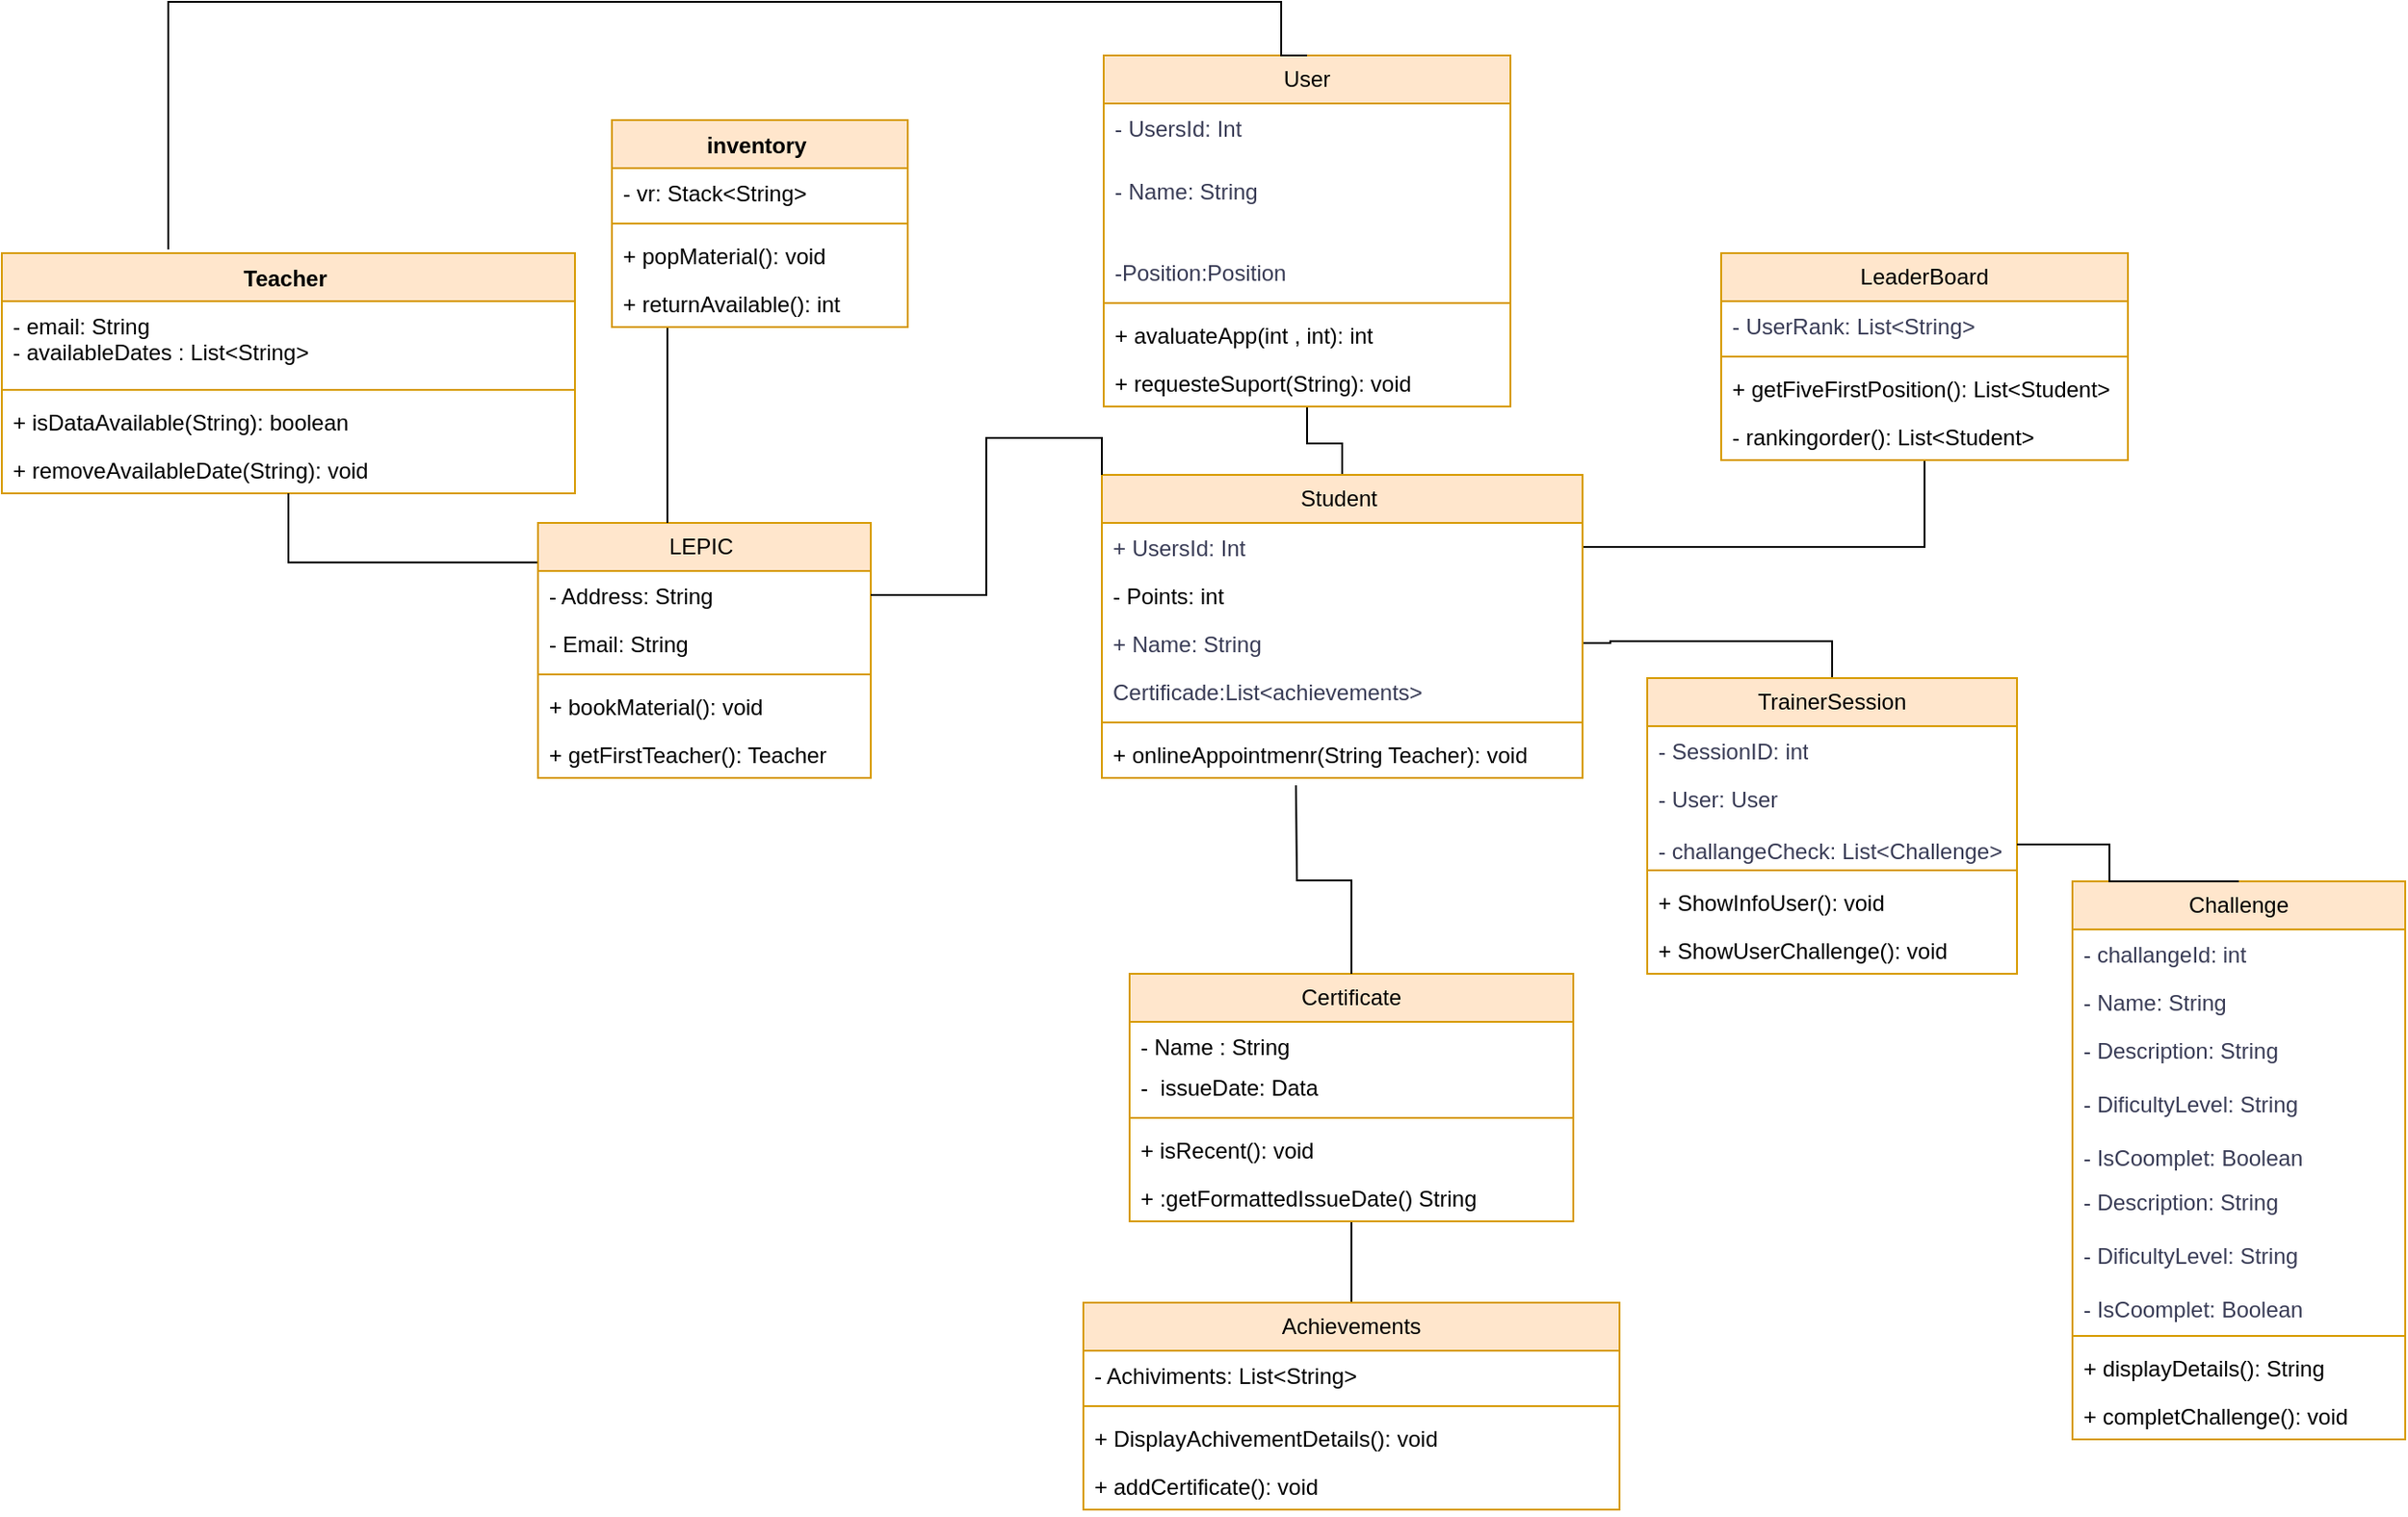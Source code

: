 <mxfile version="24.5.4" type="github">
  <diagram id="C5RBs43oDa-KdzZeNtuy" name="Page-1">
    <mxGraphModel dx="4027" dy="4440" grid="1" gridSize="10" guides="1" tooltips="1" connect="1" arrows="1" fold="1" page="1" pageScale="1" pageWidth="827" pageHeight="1169" math="0" shadow="0">
      <root>
        <mxCell id="WIyWlLk6GJQsqaUBKTNV-0" />
        <mxCell id="WIyWlLk6GJQsqaUBKTNV-1" parent="WIyWlLk6GJQsqaUBKTNV-0" />
        <mxCell id="7IEE07Ycxu9qhhNvllxC-4" style="edgeStyle=orthogonalEdgeStyle;rounded=0;orthogonalLoop=1;jettySize=auto;html=1;entryX=0.5;entryY=0;entryDx=0;entryDy=0;endArrow=none;endFill=0;" parent="WIyWlLk6GJQsqaUBKTNV-1" source="fk5A66dQUuhc27mmWUz8-0" target="Ur9Oy-jZmF4Y7NmQJ2gO-0" edge="1">
          <mxGeometry relative="1" as="geometry" />
        </mxCell>
        <mxCell id="fk5A66dQUuhc27mmWUz8-0" value="User" style="swimlane;fontStyle=0;childLayout=stackLayout;horizontal=1;startSize=26;fillColor=#ffe6cc;horizontalStack=0;resizeParent=1;resizeParentMax=0;resizeLast=0;collapsible=1;marginBottom=0;whiteSpace=wrap;html=1;labelBackgroundColor=none;strokeColor=#d79b00;" parent="WIyWlLk6GJQsqaUBKTNV-1" vertex="1">
          <mxGeometry x="-1844" y="-2865" width="220" height="190" as="geometry" />
        </mxCell>
        <mxCell id="fk5A66dQUuhc27mmWUz8-1" value="- UsersId: Int" style="text;strokeColor=none;fillColor=none;align=left;verticalAlign=top;spacingLeft=4;spacingRight=4;overflow=hidden;rotatable=0;points=[[0,0.5],[1,0.5]];portConstraint=eastwest;whiteSpace=wrap;html=1;labelBackgroundColor=none;fontColor=#393C56;" parent="fk5A66dQUuhc27mmWUz8-0" vertex="1">
          <mxGeometry y="26" width="220" height="34" as="geometry" />
        </mxCell>
        <mxCell id="fk5A66dQUuhc27mmWUz8-2" value="- Name: String" style="text;strokeColor=none;fillColor=none;align=left;verticalAlign=top;spacingLeft=4;spacingRight=4;overflow=hidden;rotatable=0;points=[[0,0.5],[1,0.5]];portConstraint=eastwest;whiteSpace=wrap;html=1;labelBackgroundColor=none;fontColor=#393C56;" parent="fk5A66dQUuhc27mmWUz8-0" vertex="1">
          <mxGeometry y="60" width="220" height="30" as="geometry" />
        </mxCell>
        <mxCell id="fk5A66dQUuhc27mmWUz8-3" value="&lt;div&gt;&lt;br&gt;&lt;/div&gt;&lt;div&gt;&lt;div&gt;-Position:Position&lt;/div&gt;&lt;/div&gt;" style="text;strokeColor=none;fillColor=none;align=left;verticalAlign=top;spacingLeft=4;spacingRight=4;overflow=hidden;rotatable=0;points=[[0,0.5],[1,0.5]];portConstraint=eastwest;whiteSpace=wrap;html=1;labelBackgroundColor=none;fontColor=#393C56;" parent="fk5A66dQUuhc27mmWUz8-0" vertex="1">
          <mxGeometry y="90" width="220" height="40" as="geometry" />
        </mxCell>
        <mxCell id="DQ3dYUAhdpfFQpZVL_5p-2" value="" style="line;strokeWidth=1;fillColor=none;align=left;verticalAlign=middle;spacingTop=-1;spacingLeft=3;spacingRight=3;rotatable=0;labelPosition=right;points=[];portConstraint=eastwest;strokeColor=inherit;" parent="fk5A66dQUuhc27mmWUz8-0" vertex="1">
          <mxGeometry y="130" width="220" height="8" as="geometry" />
        </mxCell>
        <mxCell id="DQ3dYUAhdpfFQpZVL_5p-0" value="+ avaluateApp(int , int): int" style="text;strokeColor=none;fillColor=none;align=left;verticalAlign=top;spacingLeft=4;spacingRight=4;overflow=hidden;rotatable=0;points=[[0,0.5],[1,0.5]];portConstraint=eastwest;whiteSpace=wrap;html=1;" parent="fk5A66dQUuhc27mmWUz8-0" vertex="1">
          <mxGeometry y="138" width="220" height="26" as="geometry" />
        </mxCell>
        <mxCell id="DQ3dYUAhdpfFQpZVL_5p-1" value="+ requesteSuport(String): void" style="text;strokeColor=none;fillColor=none;align=left;verticalAlign=top;spacingLeft=4;spacingRight=4;overflow=hidden;rotatable=0;points=[[0,0.5],[1,0.5]];portConstraint=eastwest;whiteSpace=wrap;html=1;" parent="fk5A66dQUuhc27mmWUz8-0" vertex="1">
          <mxGeometry y="164" width="220" height="26" as="geometry" />
        </mxCell>
        <mxCell id="7IEE07Ycxu9qhhNvllxC-5" style="edgeStyle=orthogonalEdgeStyle;rounded=0;orthogonalLoop=1;jettySize=auto;html=1;endArrow=none;endFill=0;" parent="WIyWlLk6GJQsqaUBKTNV-1" source="fk5A66dQUuhc27mmWUz8-4" target="7IEE07Ycxu9qhhNvllxC-3" edge="1">
          <mxGeometry relative="1" as="geometry" />
        </mxCell>
        <mxCell id="fk5A66dQUuhc27mmWUz8-4" value="LeaderBoard" style="swimlane;fontStyle=0;childLayout=stackLayout;horizontal=1;startSize=26;fillColor=#ffe6cc;horizontalStack=0;resizeParent=1;resizeParentMax=0;resizeLast=0;collapsible=1;marginBottom=0;whiteSpace=wrap;html=1;labelBackgroundColor=none;strokeColor=#d79b00;" parent="WIyWlLk6GJQsqaUBKTNV-1" vertex="1">
          <mxGeometry x="-1510" y="-2758" width="220" height="112" as="geometry" />
        </mxCell>
        <mxCell id="fk5A66dQUuhc27mmWUz8-5" value="- UserRank: List&amp;lt;String&amp;gt;" style="text;strokeColor=none;fillColor=none;align=left;verticalAlign=top;spacingLeft=4;spacingRight=4;overflow=hidden;rotatable=0;points=[[0,0.5],[1,0.5]];portConstraint=eastwest;whiteSpace=wrap;html=1;labelBackgroundColor=none;fontColor=#393C56;" parent="fk5A66dQUuhc27mmWUz8-4" vertex="1">
          <mxGeometry y="26" width="220" height="26" as="geometry" />
        </mxCell>
        <mxCell id="IDRMLZmppARLlxGSJu4l-22" value="" style="line;strokeWidth=1;fillColor=none;align=left;verticalAlign=middle;spacingTop=-1;spacingLeft=3;spacingRight=3;rotatable=0;labelPosition=right;points=[];portConstraint=eastwest;strokeColor=inherit;" parent="fk5A66dQUuhc27mmWUz8-4" vertex="1">
          <mxGeometry y="52" width="220" height="8" as="geometry" />
        </mxCell>
        <mxCell id="IDRMLZmppARLlxGSJu4l-24" value="+ getFiveFirstPosition(): List&amp;lt;Student&amp;gt;&amp;nbsp;" style="text;strokeColor=none;fillColor=none;align=left;verticalAlign=top;spacingLeft=4;spacingRight=4;overflow=hidden;rotatable=0;points=[[0,0.5],[1,0.5]];portConstraint=eastwest;whiteSpace=wrap;html=1;" parent="fk5A66dQUuhc27mmWUz8-4" vertex="1">
          <mxGeometry y="60" width="220" height="26" as="geometry" />
        </mxCell>
        <mxCell id="IDRMLZmppARLlxGSJu4l-23" value="- rankingorder(): List&amp;lt;Student&amp;gt;" style="text;strokeColor=none;fillColor=none;align=left;verticalAlign=top;spacingLeft=4;spacingRight=4;overflow=hidden;rotatable=0;points=[[0,0.5],[1,0.5]];portConstraint=eastwest;whiteSpace=wrap;html=1;" parent="fk5A66dQUuhc27mmWUz8-4" vertex="1">
          <mxGeometry y="86" width="220" height="26" as="geometry" />
        </mxCell>
        <mxCell id="7IEE07Ycxu9qhhNvllxC-6" style="edgeStyle=orthogonalEdgeStyle;rounded=0;orthogonalLoop=1;jettySize=auto;html=1;entryX=1;entryY=0.5;entryDx=0;entryDy=0;endArrow=none;endFill=0;" parent="WIyWlLk6GJQsqaUBKTNV-1" source="fk5A66dQUuhc27mmWUz8-8" target="7IEE07Ycxu9qhhNvllxC-1" edge="1">
          <mxGeometry relative="1" as="geometry" />
        </mxCell>
        <mxCell id="fk5A66dQUuhc27mmWUz8-8" value="TrainerSession" style="swimlane;fontStyle=0;childLayout=stackLayout;horizontal=1;startSize=26;fillColor=#ffe6cc;horizontalStack=0;resizeParent=1;resizeParentMax=0;resizeLast=0;collapsible=1;marginBottom=0;whiteSpace=wrap;html=1;labelBackgroundColor=none;strokeColor=#d79b00;" parent="WIyWlLk6GJQsqaUBKTNV-1" vertex="1">
          <mxGeometry x="-1550" y="-2528" width="200" height="160" as="geometry" />
        </mxCell>
        <mxCell id="fk5A66dQUuhc27mmWUz8-9" value="- SessionID: int" style="text;strokeColor=none;fillColor=none;align=left;verticalAlign=top;spacingLeft=4;spacingRight=4;overflow=hidden;rotatable=0;points=[[0,0.5],[1,0.5]];portConstraint=eastwest;whiteSpace=wrap;html=1;labelBackgroundColor=none;fontColor=#393C56;" parent="fk5A66dQUuhc27mmWUz8-8" vertex="1">
          <mxGeometry y="26" width="200" height="26" as="geometry" />
        </mxCell>
        <mxCell id="fk5A66dQUuhc27mmWUz8-10" value="- User: User" style="text;strokeColor=none;fillColor=none;align=left;verticalAlign=top;spacingLeft=4;spacingRight=4;overflow=hidden;rotatable=0;points=[[0,0.5],[1,0.5]];portConstraint=eastwest;whiteSpace=wrap;html=1;labelBackgroundColor=none;fontColor=#393C56;" parent="fk5A66dQUuhc27mmWUz8-8" vertex="1">
          <mxGeometry y="52" width="200" height="28" as="geometry" />
        </mxCell>
        <mxCell id="fk5A66dQUuhc27mmWUz8-11" value="- challangeCheck: List&amp;lt;Challenge&amp;gt;&lt;div&gt;&lt;br&gt;&lt;/div&gt;&lt;div&gt;&lt;div&gt;&lt;br&gt;&lt;/div&gt;&lt;/div&gt;" style="text;strokeColor=none;fillColor=none;align=left;verticalAlign=top;spacingLeft=4;spacingRight=4;overflow=hidden;rotatable=0;points=[[0,0.5],[1,0.5]];portConstraint=eastwest;whiteSpace=wrap;html=1;labelBackgroundColor=none;fontColor=#393C56;" parent="fk5A66dQUuhc27mmWUz8-8" vertex="1">
          <mxGeometry y="80" width="200" height="20" as="geometry" />
        </mxCell>
        <mxCell id="IDRMLZmppARLlxGSJu4l-21" value="" style="line;strokeWidth=1;fillColor=none;align=left;verticalAlign=middle;spacingTop=-1;spacingLeft=3;spacingRight=3;rotatable=0;labelPosition=right;points=[];portConstraint=eastwest;strokeColor=inherit;" parent="fk5A66dQUuhc27mmWUz8-8" vertex="1">
          <mxGeometry y="100" width="200" height="8" as="geometry" />
        </mxCell>
        <mxCell id="IDRMLZmppARLlxGSJu4l-17" value="+ ShowInfoUser(): void" style="text;strokeColor=none;fillColor=none;align=left;verticalAlign=top;spacingLeft=4;spacingRight=4;overflow=hidden;rotatable=0;points=[[0,0.5],[1,0.5]];portConstraint=eastwest;whiteSpace=wrap;html=1;" parent="fk5A66dQUuhc27mmWUz8-8" vertex="1">
          <mxGeometry y="108" width="200" height="26" as="geometry" />
        </mxCell>
        <mxCell id="IDRMLZmppARLlxGSJu4l-26" value="+ ShowUserChallenge(): void" style="text;strokeColor=none;fillColor=none;align=left;verticalAlign=top;spacingLeft=4;spacingRight=4;overflow=hidden;rotatable=0;points=[[0,0.5],[1,0.5]];portConstraint=eastwest;whiteSpace=wrap;html=1;" parent="fk5A66dQUuhc27mmWUz8-8" vertex="1">
          <mxGeometry y="134" width="200" height="26" as="geometry" />
        </mxCell>
        <mxCell id="fk5A66dQUuhc27mmWUz8-12" value="Challenge" style="swimlane;fontStyle=0;childLayout=stackLayout;horizontal=1;startSize=26;fillColor=#ffe6cc;horizontalStack=0;resizeParent=1;resizeParentMax=0;resizeLast=0;collapsible=1;marginBottom=0;whiteSpace=wrap;html=1;labelBackgroundColor=none;strokeColor=#d79b00;" parent="WIyWlLk6GJQsqaUBKTNV-1" vertex="1">
          <mxGeometry x="-1320" y="-2418" width="180" height="302" as="geometry" />
        </mxCell>
        <mxCell id="fk5A66dQUuhc27mmWUz8-13" value="- challangeId: int" style="text;strokeColor=none;fillColor=none;align=left;verticalAlign=top;spacingLeft=4;spacingRight=4;overflow=hidden;rotatable=0;points=[[0,0.5],[1,0.5]];portConstraint=eastwest;whiteSpace=wrap;html=1;labelBackgroundColor=none;fontColor=#393C56;" parent="fk5A66dQUuhc27mmWUz8-12" vertex="1">
          <mxGeometry y="26" width="180" height="26" as="geometry" />
        </mxCell>
        <mxCell id="fk5A66dQUuhc27mmWUz8-14" value="- Name: String" style="text;strokeColor=none;fillColor=none;align=left;verticalAlign=top;spacingLeft=4;spacingRight=4;overflow=hidden;rotatable=0;points=[[0,0.5],[1,0.5]];portConstraint=eastwest;whiteSpace=wrap;html=1;labelBackgroundColor=none;fontColor=#393C56;" parent="fk5A66dQUuhc27mmWUz8-12" vertex="1">
          <mxGeometry y="52" width="180" height="26" as="geometry" />
        </mxCell>
        <mxCell id="7ymNYjOMkdBpTmRSXwCc-16" value="- Description: String&lt;div&gt;&lt;br&gt;&lt;/div&gt;&lt;div&gt;- DificultyLevel: String&lt;br&gt;&lt;/div&gt;&lt;div&gt;&lt;br&gt;&lt;/div&gt;&lt;div&gt;- IsCoomplet: Boolean&lt;br&gt;&lt;/div&gt;" style="text;strokeColor=none;fillColor=none;align=left;verticalAlign=top;spacingLeft=4;spacingRight=4;overflow=hidden;rotatable=0;points=[[0,0.5],[1,0.5]];portConstraint=eastwest;whiteSpace=wrap;html=1;labelBackgroundColor=none;fontColor=#393C56;" parent="fk5A66dQUuhc27mmWUz8-12" vertex="1">
          <mxGeometry y="78" width="180" height="82" as="geometry" />
        </mxCell>
        <mxCell id="fk5A66dQUuhc27mmWUz8-15" value="- Description: String&lt;div&gt;&lt;br&gt;&lt;/div&gt;&lt;div&gt;- DificultyLevel: String&lt;br&gt;&lt;/div&gt;&lt;div&gt;&lt;br&gt;&lt;/div&gt;&lt;div&gt;- IsCoomplet: Boolean&lt;br&gt;&lt;/div&gt;" style="text;strokeColor=none;fillColor=none;align=left;verticalAlign=top;spacingLeft=4;spacingRight=4;overflow=hidden;rotatable=0;points=[[0,0.5],[1,0.5]];portConstraint=eastwest;whiteSpace=wrap;html=1;labelBackgroundColor=none;fontColor=#393C56;" parent="fk5A66dQUuhc27mmWUz8-12" vertex="1">
          <mxGeometry y="160" width="180" height="82" as="geometry" />
        </mxCell>
        <mxCell id="IDRMLZmppARLlxGSJu4l-14" value="" style="line;strokeWidth=1;fillColor=none;align=left;verticalAlign=middle;spacingTop=-1;spacingLeft=3;spacingRight=3;rotatable=0;labelPosition=right;points=[];portConstraint=eastwest;strokeColor=inherit;" parent="fk5A66dQUuhc27mmWUz8-12" vertex="1">
          <mxGeometry y="242" width="180" height="8" as="geometry" />
        </mxCell>
        <mxCell id="IDRMLZmppARLlxGSJu4l-15" value="+ displayDetails(): String" style="text;strokeColor=none;fillColor=none;align=left;verticalAlign=top;spacingLeft=4;spacingRight=4;overflow=hidden;rotatable=0;points=[[0,0.5],[1,0.5]];portConstraint=eastwest;whiteSpace=wrap;html=1;" parent="fk5A66dQUuhc27mmWUz8-12" vertex="1">
          <mxGeometry y="250" width="180" height="26" as="geometry" />
        </mxCell>
        <mxCell id="IDRMLZmppARLlxGSJu4l-13" value="+ completChallenge(): void" style="text;strokeColor=none;fillColor=none;align=left;verticalAlign=top;spacingLeft=4;spacingRight=4;overflow=hidden;rotatable=0;points=[[0,0.5],[1,0.5]];portConstraint=eastwest;whiteSpace=wrap;html=1;" parent="fk5A66dQUuhc27mmWUz8-12" vertex="1">
          <mxGeometry y="276" width="180" height="26" as="geometry" />
        </mxCell>
        <mxCell id="fk5A66dQUuhc27mmWUz8-16" style="edgeStyle=orthogonalEdgeStyle;rounded=0;orthogonalLoop=1;jettySize=auto;html=1;entryX=0.5;entryY=0;entryDx=0;entryDy=0;fontColor=#393C56;endArrow=none;endFill=0;" parent="WIyWlLk6GJQsqaUBKTNV-1" source="fk5A66dQUuhc27mmWUz8-11" target="fk5A66dQUuhc27mmWUz8-12" edge="1">
          <mxGeometry relative="1" as="geometry">
            <Array as="points">
              <mxPoint x="-1300" y="-2438" />
            </Array>
          </mxGeometry>
        </mxCell>
        <mxCell id="IDRMLZmppARLlxGSJu4l-3" style="edgeStyle=orthogonalEdgeStyle;rounded=0;orthogonalLoop=1;jettySize=auto;html=1;entryX=0.5;entryY=1;entryDx=0;entryDy=0;endArrow=none;endFill=0;" parent="WIyWlLk6GJQsqaUBKTNV-1" source="RrUC9_B6qjAz67yPAkb7-8" target="7ymNYjOMkdBpTmRSXwCc-20" edge="1">
          <mxGeometry relative="1" as="geometry" />
        </mxCell>
        <mxCell id="RrUC9_B6qjAz67yPAkb7-8" value="Achievements" style="swimlane;fontStyle=0;childLayout=stackLayout;horizontal=1;startSize=26;fillColor=#ffe6cc;horizontalStack=0;resizeParent=1;resizeParentMax=0;resizeLast=0;collapsible=1;marginBottom=0;whiteSpace=wrap;html=1;strokeColor=#d79b00;" parent="WIyWlLk6GJQsqaUBKTNV-1" vertex="1">
          <mxGeometry x="-1855" y="-2190" width="290" height="112" as="geometry" />
        </mxCell>
        <mxCell id="IDRMLZmppARLlxGSJu4l-10" value="- Achiviments: List&amp;lt;String&amp;gt;" style="text;strokeColor=none;fillColor=none;align=left;verticalAlign=top;spacingLeft=4;spacingRight=4;overflow=hidden;rotatable=0;points=[[0,0.5],[1,0.5]];portConstraint=eastwest;whiteSpace=wrap;html=1;" parent="RrUC9_B6qjAz67yPAkb7-8" vertex="1">
          <mxGeometry y="26" width="290" height="26" as="geometry" />
        </mxCell>
        <mxCell id="IDRMLZmppARLlxGSJu4l-9" value="" style="line;strokeWidth=1;fillColor=none;align=left;verticalAlign=middle;spacingTop=-1;spacingLeft=3;spacingRight=3;rotatable=0;labelPosition=right;points=[];portConstraint=eastwest;strokeColor=inherit;" parent="RrUC9_B6qjAz67yPAkb7-8" vertex="1">
          <mxGeometry y="52" width="290" height="8" as="geometry" />
        </mxCell>
        <mxCell id="RrUC9_B6qjAz67yPAkb7-9" value="+ DisplayAchivementDetails(): void&amp;nbsp;&amp;nbsp;&lt;div&gt;&lt;br&gt;&lt;/div&gt;" style="text;strokeColor=none;fillColor=none;align=left;verticalAlign=top;spacingLeft=4;spacingRight=4;overflow=hidden;rotatable=0;points=[[0,0.5],[1,0.5]];portConstraint=eastwest;whiteSpace=wrap;html=1;" parent="RrUC9_B6qjAz67yPAkb7-8" vertex="1">
          <mxGeometry y="60" width="290" height="26" as="geometry" />
        </mxCell>
        <mxCell id="IDRMLZmppARLlxGSJu4l-12" value="+ addCertificate(): void" style="text;strokeColor=none;fillColor=none;align=left;verticalAlign=top;spacingLeft=4;spacingRight=4;overflow=hidden;rotatable=0;points=[[0,0.5],[1,0.5]];portConstraint=eastwest;whiteSpace=wrap;html=1;" parent="RrUC9_B6qjAz67yPAkb7-8" vertex="1">
          <mxGeometry y="86" width="290" height="26" as="geometry" />
        </mxCell>
        <mxCell id="7ymNYjOMkdBpTmRSXwCc-20" value="Certificate" style="swimlane;fontStyle=0;childLayout=stackLayout;horizontal=1;startSize=26;fillColor=#ffe6cc;horizontalStack=0;resizeParent=1;resizeParentMax=0;resizeLast=0;collapsible=1;marginBottom=0;whiteSpace=wrap;html=1;strokeColor=#d79b00;" parent="WIyWlLk6GJQsqaUBKTNV-1" vertex="1">
          <mxGeometry x="-1830" y="-2368" width="240" height="134" as="geometry" />
        </mxCell>
        <mxCell id="7ymNYjOMkdBpTmRSXwCc-21" value="- Name : String" style="text;strokeColor=none;fillColor=none;align=left;verticalAlign=top;spacingLeft=4;spacingRight=4;overflow=hidden;rotatable=0;points=[[0,0.5],[1,0.5]];portConstraint=eastwest;whiteSpace=wrap;html=1;" parent="7ymNYjOMkdBpTmRSXwCc-20" vertex="1">
          <mxGeometry y="26" width="240" height="22" as="geometry" />
        </mxCell>
        <mxCell id="7ymNYjOMkdBpTmRSXwCc-22" value="-&amp;nbsp; issueDate: Data&amp;nbsp;" style="text;strokeColor=none;fillColor=none;align=left;verticalAlign=top;spacingLeft=4;spacingRight=4;overflow=hidden;rotatable=0;points=[[0,0.5],[1,0.5]];portConstraint=eastwest;whiteSpace=wrap;html=1;" parent="7ymNYjOMkdBpTmRSXwCc-20" vertex="1">
          <mxGeometry y="48" width="240" height="26" as="geometry" />
        </mxCell>
        <mxCell id="IDRMLZmppARLlxGSJu4l-0" value="" style="line;strokeWidth=1;fillColor=none;align=left;verticalAlign=middle;spacingTop=-1;spacingLeft=3;spacingRight=3;rotatable=0;labelPosition=right;points=[];portConstraint=eastwest;strokeColor=inherit;" parent="7ymNYjOMkdBpTmRSXwCc-20" vertex="1">
          <mxGeometry y="74" width="240" height="8" as="geometry" />
        </mxCell>
        <mxCell id="IDRMLZmppARLlxGSJu4l-1" value="+ isRecent(): void&amp;nbsp;" style="text;strokeColor=none;fillColor=none;align=left;verticalAlign=top;spacingLeft=4;spacingRight=4;overflow=hidden;rotatable=0;points=[[0,0.5],[1,0.5]];portConstraint=eastwest;whiteSpace=wrap;html=1;" parent="7ymNYjOMkdBpTmRSXwCc-20" vertex="1">
          <mxGeometry y="82" width="240" height="26" as="geometry" />
        </mxCell>
        <mxCell id="IDRMLZmppARLlxGSJu4l-8" value="+ :getFormattedIssueDate() String" style="text;strokeColor=none;fillColor=none;align=left;verticalAlign=top;spacingLeft=4;spacingRight=4;overflow=hidden;rotatable=0;points=[[0,0.5],[1,0.5]];portConstraint=eastwest;whiteSpace=wrap;html=1;" parent="7ymNYjOMkdBpTmRSXwCc-20" vertex="1">
          <mxGeometry y="108" width="240" height="26" as="geometry" />
        </mxCell>
        <mxCell id="Ur9Oy-jZmF4Y7NmQJ2gO-0" value="Student&amp;nbsp;" style="swimlane;fontStyle=0;childLayout=stackLayout;horizontal=1;startSize=26;fillColor=#ffe6cc;horizontalStack=0;resizeParent=1;resizeParentMax=0;resizeLast=0;collapsible=1;marginBottom=0;whiteSpace=wrap;html=1;strokeColor=#d79b00;" parent="WIyWlLk6GJQsqaUBKTNV-1" vertex="1">
          <mxGeometry x="-1845" y="-2638" width="260" height="164" as="geometry" />
        </mxCell>
        <mxCell id="7IEE07Ycxu9qhhNvllxC-3" value="+ UsersId: Int" style="text;strokeColor=none;fillColor=none;align=left;verticalAlign=top;spacingLeft=4;spacingRight=4;overflow=hidden;rotatable=0;points=[[0,0.5],[1,0.5]];portConstraint=eastwest;whiteSpace=wrap;html=1;labelBackgroundColor=none;fontColor=#393C56;" parent="Ur9Oy-jZmF4Y7NmQJ2gO-0" vertex="1">
          <mxGeometry y="26" width="260" height="26" as="geometry" />
        </mxCell>
        <mxCell id="Ur9Oy-jZmF4Y7NmQJ2gO-2" value="- Points: int&amp;nbsp;" style="text;strokeColor=none;fillColor=none;align=left;verticalAlign=top;spacingLeft=4;spacingRight=4;overflow=hidden;rotatable=0;points=[[0,0.5],[1,0.5]];portConstraint=eastwest;whiteSpace=wrap;html=1;" parent="Ur9Oy-jZmF4Y7NmQJ2gO-0" vertex="1">
          <mxGeometry y="52" width="260" height="26" as="geometry" />
        </mxCell>
        <mxCell id="7IEE07Ycxu9qhhNvllxC-1" value="+ Name: String" style="text;strokeColor=none;fillColor=none;align=left;verticalAlign=top;spacingLeft=4;spacingRight=4;overflow=hidden;rotatable=0;points=[[0,0.5],[1,0.5]];portConstraint=eastwest;whiteSpace=wrap;html=1;labelBackgroundColor=none;fontColor=#393C56;" parent="Ur9Oy-jZmF4Y7NmQJ2gO-0" vertex="1">
          <mxGeometry y="78" width="260" height="26" as="geometry" />
        </mxCell>
        <mxCell id="Ur9Oy-jZmF4Y7NmQJ2gO-3" value="&lt;div style=&quot;color: rgb(57, 60, 86);&quot;&gt;Certificade:List&amp;lt;achievements&amp;gt;&lt;/div&gt;&lt;div&gt;&lt;br&gt;&lt;/div&gt;" style="text;strokeColor=none;fillColor=none;align=left;verticalAlign=top;spacingLeft=4;spacingRight=4;overflow=hidden;rotatable=0;points=[[0,0.5],[1,0.5]];portConstraint=eastwest;whiteSpace=wrap;html=1;" parent="Ur9Oy-jZmF4Y7NmQJ2gO-0" vertex="1">
          <mxGeometry y="104" width="260" height="26" as="geometry" />
        </mxCell>
        <mxCell id="Hh2tZyAxaGsBvuR2jyF8-7" value="" style="line;strokeWidth=1;fillColor=none;align=left;verticalAlign=middle;spacingTop=-1;spacingLeft=3;spacingRight=3;rotatable=0;labelPosition=right;points=[];portConstraint=eastwest;strokeColor=inherit;" vertex="1" parent="Ur9Oy-jZmF4Y7NmQJ2gO-0">
          <mxGeometry y="130" width="260" height="8" as="geometry" />
        </mxCell>
        <mxCell id="Hh2tZyAxaGsBvuR2jyF8-8" value="+ onlineAppointmenr(String Teacher): void&amp;nbsp;&amp;nbsp;" style="text;strokeColor=none;fillColor=none;align=left;verticalAlign=top;spacingLeft=4;spacingRight=4;overflow=hidden;rotatable=0;points=[[0,0.5],[1,0.5]];portConstraint=eastwest;whiteSpace=wrap;html=1;" vertex="1" parent="Ur9Oy-jZmF4Y7NmQJ2gO-0">
          <mxGeometry y="138" width="260" height="26" as="geometry" />
        </mxCell>
        <mxCell id="Ur9Oy-jZmF4Y7NmQJ2gO-4" value="LEPIC&amp;nbsp;" style="swimlane;fontStyle=0;childLayout=stackLayout;horizontal=1;startSize=26;fillColor=#ffe6cc;horizontalStack=0;resizeParent=1;resizeParentMax=0;resizeLast=0;collapsible=1;marginBottom=0;whiteSpace=wrap;html=1;strokeColor=#d79b00;" parent="WIyWlLk6GJQsqaUBKTNV-1" vertex="1">
          <mxGeometry x="-2150" y="-2612" width="180" height="138" as="geometry" />
        </mxCell>
        <mxCell id="Ur9Oy-jZmF4Y7NmQJ2gO-5" value="- Address: String" style="text;strokeColor=none;fillColor=none;align=left;verticalAlign=top;spacingLeft=4;spacingRight=4;overflow=hidden;rotatable=0;points=[[0,0.5],[1,0.5]];portConstraint=eastwest;whiteSpace=wrap;html=1;" parent="Ur9Oy-jZmF4Y7NmQJ2gO-4" vertex="1">
          <mxGeometry y="26" width="180" height="26" as="geometry" />
        </mxCell>
        <mxCell id="Ur9Oy-jZmF4Y7NmQJ2gO-6" value="- Email: String" style="text;strokeColor=none;fillColor=none;align=left;verticalAlign=top;spacingLeft=4;spacingRight=4;overflow=hidden;rotatable=0;points=[[0,0.5],[1,0.5]];portConstraint=eastwest;whiteSpace=wrap;html=1;" parent="Ur9Oy-jZmF4Y7NmQJ2gO-4" vertex="1">
          <mxGeometry y="52" width="180" height="26" as="geometry" />
        </mxCell>
        <mxCell id="Hh2tZyAxaGsBvuR2jyF8-0" value="" style="line;strokeWidth=1;fillColor=none;align=left;verticalAlign=middle;spacingTop=-1;spacingLeft=3;spacingRight=3;rotatable=0;labelPosition=right;points=[];portConstraint=eastwest;strokeColor=inherit;" vertex="1" parent="Ur9Oy-jZmF4Y7NmQJ2gO-4">
          <mxGeometry y="78" width="180" height="8" as="geometry" />
        </mxCell>
        <mxCell id="Ur9Oy-jZmF4Y7NmQJ2gO-7" value="+ bookMaterial(): void" style="text;strokeColor=none;fillColor=none;align=left;verticalAlign=top;spacingLeft=4;spacingRight=4;overflow=hidden;rotatable=0;points=[[0,0.5],[1,0.5]];portConstraint=eastwest;whiteSpace=wrap;html=1;" parent="Ur9Oy-jZmF4Y7NmQJ2gO-4" vertex="1">
          <mxGeometry y="86" width="180" height="26" as="geometry" />
        </mxCell>
        <mxCell id="Hh2tZyAxaGsBvuR2jyF8-1" value="+ getFirstTeacher(): Teacher&amp;nbsp;" style="text;strokeColor=none;fillColor=none;align=left;verticalAlign=top;spacingLeft=4;spacingRight=4;overflow=hidden;rotatable=0;points=[[0,0.5],[1,0.5]];portConstraint=eastwest;whiteSpace=wrap;html=1;" vertex="1" parent="Ur9Oy-jZmF4Y7NmQJ2gO-4">
          <mxGeometry y="112" width="180" height="26" as="geometry" />
        </mxCell>
        <mxCell id="7IEE07Ycxu9qhhNvllxC-11" style="edgeStyle=orthogonalEdgeStyle;rounded=0;orthogonalLoop=1;jettySize=auto;html=1;endArrow=none;endFill=0;" parent="WIyWlLk6GJQsqaUBKTNV-1" source="Ur9Oy-jZmF4Y7NmQJ2gO-9" target="Ur9Oy-jZmF4Y7NmQJ2gO-4" edge="1">
          <mxGeometry relative="1" as="geometry">
            <Array as="points">
              <mxPoint x="-2080" y="-2690" />
              <mxPoint x="-2080" y="-2690" />
            </Array>
          </mxGeometry>
        </mxCell>
        <mxCell id="Ur9Oy-jZmF4Y7NmQJ2gO-9" value="inventory&amp;nbsp;" style="swimlane;fontStyle=1;align=center;verticalAlign=top;childLayout=stackLayout;horizontal=1;startSize=26;horizontalStack=0;resizeParent=1;resizeParentMax=0;resizeLast=0;collapsible=1;marginBottom=0;whiteSpace=wrap;html=1;fillColor=#ffe6cc;strokeColor=#d79b00;" parent="WIyWlLk6GJQsqaUBKTNV-1" vertex="1">
          <mxGeometry x="-2110" y="-2830" width="160" height="112" as="geometry" />
        </mxCell>
        <mxCell id="Ur9Oy-jZmF4Y7NmQJ2gO-10" value="- vr: Stack&amp;lt;String&amp;gt;" style="text;strokeColor=none;fillColor=none;align=left;verticalAlign=top;spacingLeft=4;spacingRight=4;overflow=hidden;rotatable=0;points=[[0,0.5],[1,0.5]];portConstraint=eastwest;whiteSpace=wrap;html=1;" parent="Ur9Oy-jZmF4Y7NmQJ2gO-9" vertex="1">
          <mxGeometry y="26" width="160" height="26" as="geometry" />
        </mxCell>
        <mxCell id="Ur9Oy-jZmF4Y7NmQJ2gO-11" value="" style="line;strokeWidth=1;fillColor=none;align=left;verticalAlign=middle;spacingTop=-1;spacingLeft=3;spacingRight=3;rotatable=0;labelPosition=right;points=[];portConstraint=eastwest;strokeColor=inherit;" parent="Ur9Oy-jZmF4Y7NmQJ2gO-9" vertex="1">
          <mxGeometry y="52" width="160" height="8" as="geometry" />
        </mxCell>
        <mxCell id="IDRMLZmppARLlxGSJu4l-27" value="+ popMaterial(): void" style="text;strokeColor=none;fillColor=none;align=left;verticalAlign=top;spacingLeft=4;spacingRight=4;overflow=hidden;rotatable=0;points=[[0,0.5],[1,0.5]];portConstraint=eastwest;whiteSpace=wrap;html=1;" parent="Ur9Oy-jZmF4Y7NmQJ2gO-9" vertex="1">
          <mxGeometry y="60" width="160" height="26" as="geometry" />
        </mxCell>
        <mxCell id="IDRMLZmppARLlxGSJu4l-28" value="+ returnAvailable(): int" style="text;strokeColor=none;fillColor=none;align=left;verticalAlign=top;spacingLeft=4;spacingRight=4;overflow=hidden;rotatable=0;points=[[0,0.5],[1,0.5]];portConstraint=eastwest;whiteSpace=wrap;html=1;" parent="Ur9Oy-jZmF4Y7NmQJ2gO-9" vertex="1">
          <mxGeometry y="86" width="160" height="26" as="geometry" />
        </mxCell>
        <mxCell id="Ur9Oy-jZmF4Y7NmQJ2gO-13" value="Teacher&amp;nbsp;" style="swimlane;fontStyle=1;align=center;verticalAlign=top;childLayout=stackLayout;horizontal=1;startSize=26;horizontalStack=0;resizeParent=1;resizeParentMax=0;resizeLast=0;collapsible=1;marginBottom=0;whiteSpace=wrap;html=1;fillColor=#ffe6cc;strokeColor=#d79b00;" parent="WIyWlLk6GJQsqaUBKTNV-1" vertex="1">
          <mxGeometry x="-2440" y="-2758" width="310" height="130" as="geometry" />
        </mxCell>
        <mxCell id="Ur9Oy-jZmF4Y7NmQJ2gO-14" value="- email: String&lt;div&gt;- availableDates : List&amp;lt;String&amp;gt;&lt;/div&gt;" style="text;strokeColor=none;fillColor=none;align=left;verticalAlign=top;spacingLeft=4;spacingRight=4;overflow=hidden;rotatable=0;points=[[0,0.5],[1,0.5]];portConstraint=eastwest;whiteSpace=wrap;html=1;" parent="Ur9Oy-jZmF4Y7NmQJ2gO-13" vertex="1">
          <mxGeometry y="26" width="310" height="44" as="geometry" />
        </mxCell>
        <mxCell id="Ur9Oy-jZmF4Y7NmQJ2gO-15" value="" style="line;strokeWidth=1;fillColor=none;align=left;verticalAlign=middle;spacingTop=-1;spacingLeft=3;spacingRight=3;rotatable=0;labelPosition=right;points=[];portConstraint=eastwest;strokeColor=inherit;" parent="Ur9Oy-jZmF4Y7NmQJ2gO-13" vertex="1">
          <mxGeometry y="70" width="310" height="8" as="geometry" />
        </mxCell>
        <mxCell id="Hh2tZyAxaGsBvuR2jyF8-3" value="+ isDataAvailable(String): boolean" style="text;strokeColor=none;fillColor=none;align=left;verticalAlign=top;spacingLeft=4;spacingRight=4;overflow=hidden;rotatable=0;points=[[0,0.5],[1,0.5]];portConstraint=eastwest;whiteSpace=wrap;html=1;" vertex="1" parent="Ur9Oy-jZmF4Y7NmQJ2gO-13">
          <mxGeometry y="78" width="310" height="26" as="geometry" />
        </mxCell>
        <mxCell id="Hh2tZyAxaGsBvuR2jyF8-4" value="+ removeAvailableDate(String): void&amp;nbsp;" style="text;strokeColor=none;fillColor=none;align=left;verticalAlign=top;spacingLeft=4;spacingRight=4;overflow=hidden;rotatable=0;points=[[0,0.5],[1,0.5]];portConstraint=eastwest;whiteSpace=wrap;html=1;" vertex="1" parent="Ur9Oy-jZmF4Y7NmQJ2gO-13">
          <mxGeometry y="104" width="310" height="26" as="geometry" />
        </mxCell>
        <mxCell id="7IEE07Ycxu9qhhNvllxC-7" style="edgeStyle=orthogonalEdgeStyle;rounded=0;orthogonalLoop=1;jettySize=auto;html=1;endArrow=none;endFill=0;" parent="WIyWlLk6GJQsqaUBKTNV-1" source="7ymNYjOMkdBpTmRSXwCc-20" edge="1">
          <mxGeometry relative="1" as="geometry">
            <mxPoint x="-1740" y="-2470" as="targetPoint" />
          </mxGeometry>
        </mxCell>
        <mxCell id="7IEE07Ycxu9qhhNvllxC-10" style="edgeStyle=orthogonalEdgeStyle;rounded=0;orthogonalLoop=1;jettySize=auto;html=1;entryX=0;entryY=0;entryDx=0;entryDy=0;endArrow=none;endFill=0;" parent="WIyWlLk6GJQsqaUBKTNV-1" source="Ur9Oy-jZmF4Y7NmQJ2gO-5" target="Ur9Oy-jZmF4Y7NmQJ2gO-0" edge="1">
          <mxGeometry relative="1" as="geometry" />
        </mxCell>
        <mxCell id="7IEE07Ycxu9qhhNvllxC-17" style="edgeStyle=orthogonalEdgeStyle;rounded=0;orthogonalLoop=1;jettySize=auto;html=1;endArrow=none;endFill=0;entryX=0.5;entryY=0;entryDx=0;entryDy=0;" parent="WIyWlLk6GJQsqaUBKTNV-1" target="fk5A66dQUuhc27mmWUz8-0" edge="1">
          <mxGeometry relative="1" as="geometry">
            <Array as="points">
              <mxPoint x="-2350" y="-2894" />
              <mxPoint x="-1748" y="-2894" />
              <mxPoint x="-1748" y="-2865" />
            </Array>
            <mxPoint x="-2350" y="-2760" as="sourcePoint" />
            <mxPoint x="-1750" y="-2870" as="targetPoint" />
          </mxGeometry>
        </mxCell>
        <mxCell id="Hh2tZyAxaGsBvuR2jyF8-6" style="edgeStyle=orthogonalEdgeStyle;rounded=0;orthogonalLoop=1;jettySize=auto;html=1;entryX=-0.002;entryY=0.155;entryDx=0;entryDy=0;entryPerimeter=0;endArrow=none;endFill=0;" edge="1" parent="WIyWlLk6GJQsqaUBKTNV-1" source="Ur9Oy-jZmF4Y7NmQJ2gO-13" target="Ur9Oy-jZmF4Y7NmQJ2gO-4">
          <mxGeometry relative="1" as="geometry" />
        </mxCell>
      </root>
    </mxGraphModel>
  </diagram>
</mxfile>
